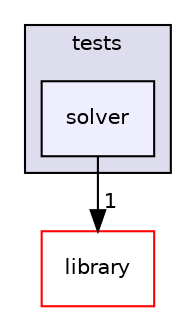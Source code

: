 digraph "/home/jose/devel/ben-jose/src/programs/tests/solver" {
  compound=true
  node [ fontsize="10", fontname="Helvetica"];
  edge [ labelfontsize="10", labelfontname="Helvetica"];
  subgraph clusterdir_ffa17d43be4361e13a059c5f4239e577 {
    graph [ bgcolor="#ddddee", pencolor="black", label="tests" fontname="Helvetica", fontsize="10", URL="dir_ffa17d43be4361e13a059c5f4239e577.html"]
  dir_216c9c1800d7848846f2cec291ebbc1a [shape=box, label="solver", style="filled", fillcolor="#eeeeff", pencolor="black", URL="dir_216c9c1800d7848846f2cec291ebbc1a.html"];
  }
  dir_33f45cdec1a3925220ccec6ef1dd1d10 [shape=box label="library" fillcolor="white" style="filled" color="red" URL="dir_33f45cdec1a3925220ccec6ef1dd1d10.html"];
  dir_216c9c1800d7848846f2cec291ebbc1a->dir_33f45cdec1a3925220ccec6ef1dd1d10 [headlabel="1", labeldistance=1.5 headhref="dir_000018_000003.html"];
}
